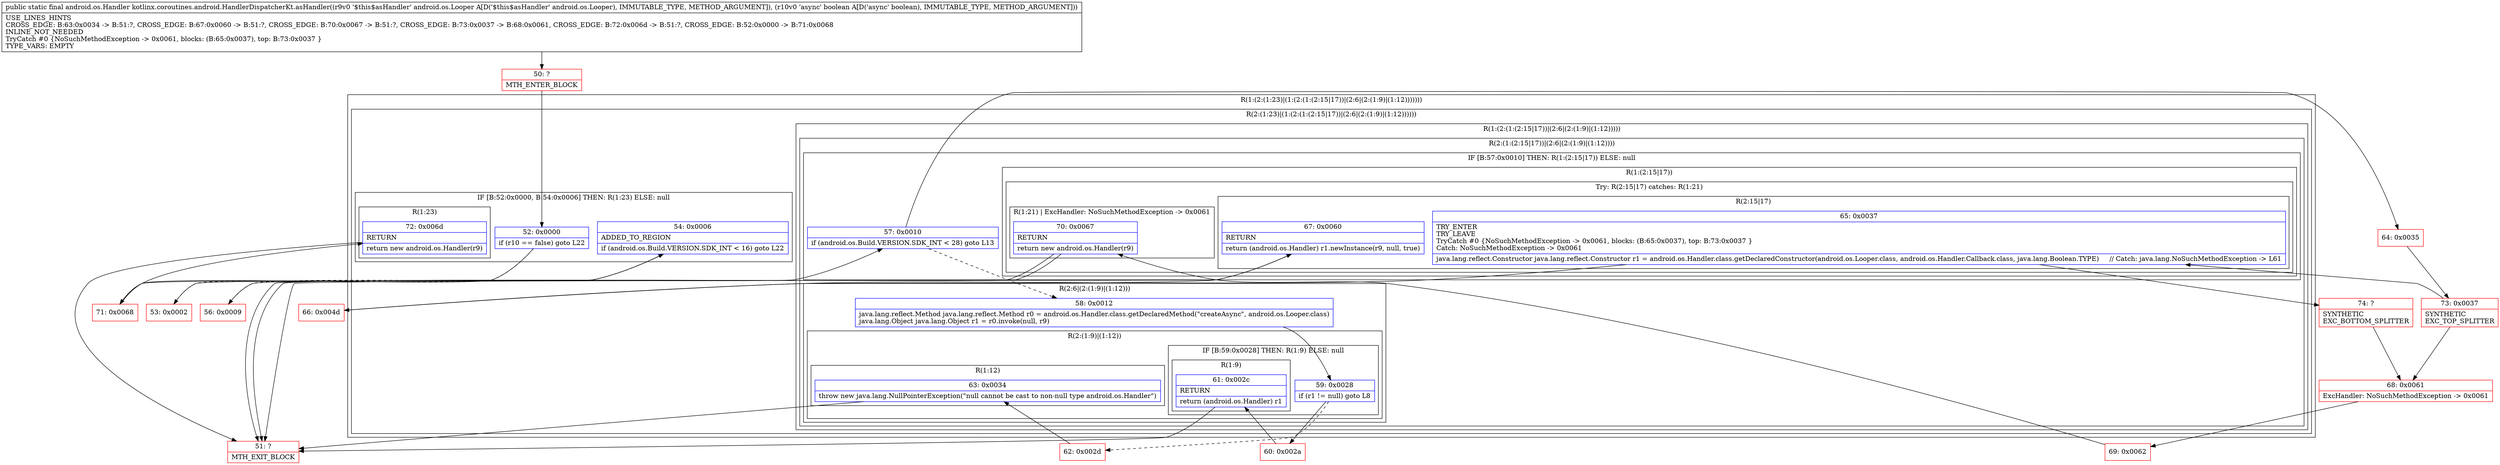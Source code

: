digraph "CFG forkotlinx.coroutines.android.HandlerDispatcherKt.asHandler(Landroid\/os\/Looper;Z)Landroid\/os\/Handler;" {
subgraph cluster_Region_836601068 {
label = "R(1:(2:(1:23)|(1:(2:(1:(2:15|17))|(2:6|(2:(1:9)|(1:12)))))))";
node [shape=record,color=blue];
subgraph cluster_Region_1178962223 {
label = "R(2:(1:23)|(1:(2:(1:(2:15|17))|(2:6|(2:(1:9)|(1:12))))))";
node [shape=record,color=blue];
subgraph cluster_IfRegion_1147419538 {
label = "IF [B:52:0x0000, B:54:0x0006] THEN: R(1:23) ELSE: null";
node [shape=record,color=blue];
Node_52 [shape=record,label="{52\:\ 0x0000|if (r10 == false) goto L22\l}"];
Node_54 [shape=record,label="{54\:\ 0x0006|ADDED_TO_REGION\l|if (android.os.Build.VERSION.SDK_INT \< 16) goto L22\l}"];
subgraph cluster_Region_1339298677 {
label = "R(1:23)";
node [shape=record,color=blue];
Node_72 [shape=record,label="{72\:\ 0x006d|RETURN\l|return new android.os.Handler(r9)\l}"];
}
}
subgraph cluster_Region_317916295 {
label = "R(1:(2:(1:(2:15|17))|(2:6|(2:(1:9)|(1:12)))))";
node [shape=record,color=blue];
subgraph cluster_Region_2023090951 {
label = "R(2:(1:(2:15|17))|(2:6|(2:(1:9)|(1:12))))";
node [shape=record,color=blue];
subgraph cluster_IfRegion_499705644 {
label = "IF [B:57:0x0010] THEN: R(1:(2:15|17)) ELSE: null";
node [shape=record,color=blue];
Node_57 [shape=record,label="{57\:\ 0x0010|if (android.os.Build.VERSION.SDK_INT \< 28) goto L13\l}"];
subgraph cluster_Region_1919422555 {
label = "R(1:(2:15|17))";
node [shape=record,color=blue];
subgraph cluster_TryCatchRegion_2025186733 {
label = "Try: R(2:15|17) catches: R(1:21)";
node [shape=record,color=blue];
subgraph cluster_Region_292843440 {
label = "R(2:15|17)";
node [shape=record,color=blue];
Node_65 [shape=record,label="{65\:\ 0x0037|TRY_ENTER\lTRY_LEAVE\lTryCatch #0 \{NoSuchMethodException \-\> 0x0061, blocks: (B:65:0x0037), top: B:73:0x0037 \}\lCatch: NoSuchMethodException \-\> 0x0061\l|java.lang.reflect.Constructor java.lang.reflect.Constructor r1 = android.os.Handler.class.getDeclaredConstructor(android.os.Looper.class, android.os.Handler.Callback.class, java.lang.Boolean.TYPE)     \/\/ Catch: java.lang.NoSuchMethodException \-\> L61\l}"];
Node_67 [shape=record,label="{67\:\ 0x0060|RETURN\l|return (android.os.Handler) r1.newInstance(r9, null, true)\l}"];
}
subgraph cluster_Region_791667823 {
label = "R(1:21) | ExcHandler: NoSuchMethodException \-\> 0x0061\l";
node [shape=record,color=blue];
Node_70 [shape=record,label="{70\:\ 0x0067|RETURN\l|return new android.os.Handler(r9)\l}"];
}
}
}
}
subgraph cluster_Region_1804683733 {
label = "R(2:6|(2:(1:9)|(1:12)))";
node [shape=record,color=blue];
Node_58 [shape=record,label="{58\:\ 0x0012|java.lang.reflect.Method java.lang.reflect.Method r0 = android.os.Handler.class.getDeclaredMethod(\"createAsync\", android.os.Looper.class)\ljava.lang.Object java.lang.Object r1 = r0.invoke(null, r9)\l}"];
subgraph cluster_Region_1971619617 {
label = "R(2:(1:9)|(1:12))";
node [shape=record,color=blue];
subgraph cluster_IfRegion_2113855627 {
label = "IF [B:59:0x0028] THEN: R(1:9) ELSE: null";
node [shape=record,color=blue];
Node_59 [shape=record,label="{59\:\ 0x0028|if (r1 != null) goto L8\l}"];
subgraph cluster_Region_584026346 {
label = "R(1:9)";
node [shape=record,color=blue];
Node_61 [shape=record,label="{61\:\ 0x002c|RETURN\l|return (android.os.Handler) r1\l}"];
}
}
subgraph cluster_Region_1205648130 {
label = "R(1:12)";
node [shape=record,color=blue];
Node_63 [shape=record,label="{63\:\ 0x0034|throw new java.lang.NullPointerException(\"null cannot be cast to non\-null type android.os.Handler\")\l}"];
}
}
}
}
}
}
}
subgraph cluster_Region_791667823 {
label = "R(1:21) | ExcHandler: NoSuchMethodException \-\> 0x0061\l";
node [shape=record,color=blue];
Node_70 [shape=record,label="{70\:\ 0x0067|RETURN\l|return new android.os.Handler(r9)\l}"];
}
Node_50 [shape=record,color=red,label="{50\:\ ?|MTH_ENTER_BLOCK\l}"];
Node_53 [shape=record,color=red,label="{53\:\ 0x0002}"];
Node_56 [shape=record,color=red,label="{56\:\ 0x0009}"];
Node_60 [shape=record,color=red,label="{60\:\ 0x002a}"];
Node_51 [shape=record,color=red,label="{51\:\ ?|MTH_EXIT_BLOCK\l}"];
Node_62 [shape=record,color=red,label="{62\:\ 0x002d}"];
Node_64 [shape=record,color=red,label="{64\:\ 0x0035}"];
Node_73 [shape=record,color=red,label="{73\:\ 0x0037|SYNTHETIC\lEXC_TOP_SPLITTER\l}"];
Node_66 [shape=record,color=red,label="{66\:\ 0x004d}"];
Node_74 [shape=record,color=red,label="{74\:\ ?|SYNTHETIC\lEXC_BOTTOM_SPLITTER\l}"];
Node_68 [shape=record,color=red,label="{68\:\ 0x0061|ExcHandler: NoSuchMethodException \-\> 0x0061\l}"];
Node_69 [shape=record,color=red,label="{69\:\ 0x0062}"];
Node_71 [shape=record,color=red,label="{71\:\ 0x0068}"];
MethodNode[shape=record,label="{public static final android.os.Handler kotlinx.coroutines.android.HandlerDispatcherKt.asHandler((r9v0 '$this$asHandler' android.os.Looper A[D('$this$asHandler' android.os.Looper), IMMUTABLE_TYPE, METHOD_ARGUMENT]), (r10v0 'async' boolean A[D('async' boolean), IMMUTABLE_TYPE, METHOD_ARGUMENT]))  | USE_LINES_HINTS\lCROSS_EDGE: B:63:0x0034 \-\> B:51:?, CROSS_EDGE: B:67:0x0060 \-\> B:51:?, CROSS_EDGE: B:70:0x0067 \-\> B:51:?, CROSS_EDGE: B:73:0x0037 \-\> B:68:0x0061, CROSS_EDGE: B:72:0x006d \-\> B:51:?, CROSS_EDGE: B:52:0x0000 \-\> B:71:0x0068\lINLINE_NOT_NEEDED\lTryCatch #0 \{NoSuchMethodException \-\> 0x0061, blocks: (B:65:0x0037), top: B:73:0x0037 \}\lTYPE_VARS: EMPTY\l}"];
MethodNode -> Node_50;Node_52 -> Node_53[style=dashed];
Node_52 -> Node_71;
Node_54 -> Node_56[style=dashed];
Node_54 -> Node_71;
Node_72 -> Node_51;
Node_57 -> Node_58[style=dashed];
Node_57 -> Node_64;
Node_65 -> Node_66;
Node_65 -> Node_74;
Node_67 -> Node_51;
Node_70 -> Node_51;
Node_58 -> Node_59;
Node_59 -> Node_60;
Node_59 -> Node_62[style=dashed];
Node_61 -> Node_51;
Node_63 -> Node_51;
Node_70 -> Node_51;
Node_50 -> Node_52;
Node_53 -> Node_54;
Node_56 -> Node_57;
Node_60 -> Node_61;
Node_62 -> Node_63;
Node_64 -> Node_73;
Node_73 -> Node_65;
Node_73 -> Node_68;
Node_66 -> Node_67;
Node_74 -> Node_68;
Node_68 -> Node_69;
Node_69 -> Node_70;
Node_71 -> Node_72;
}

